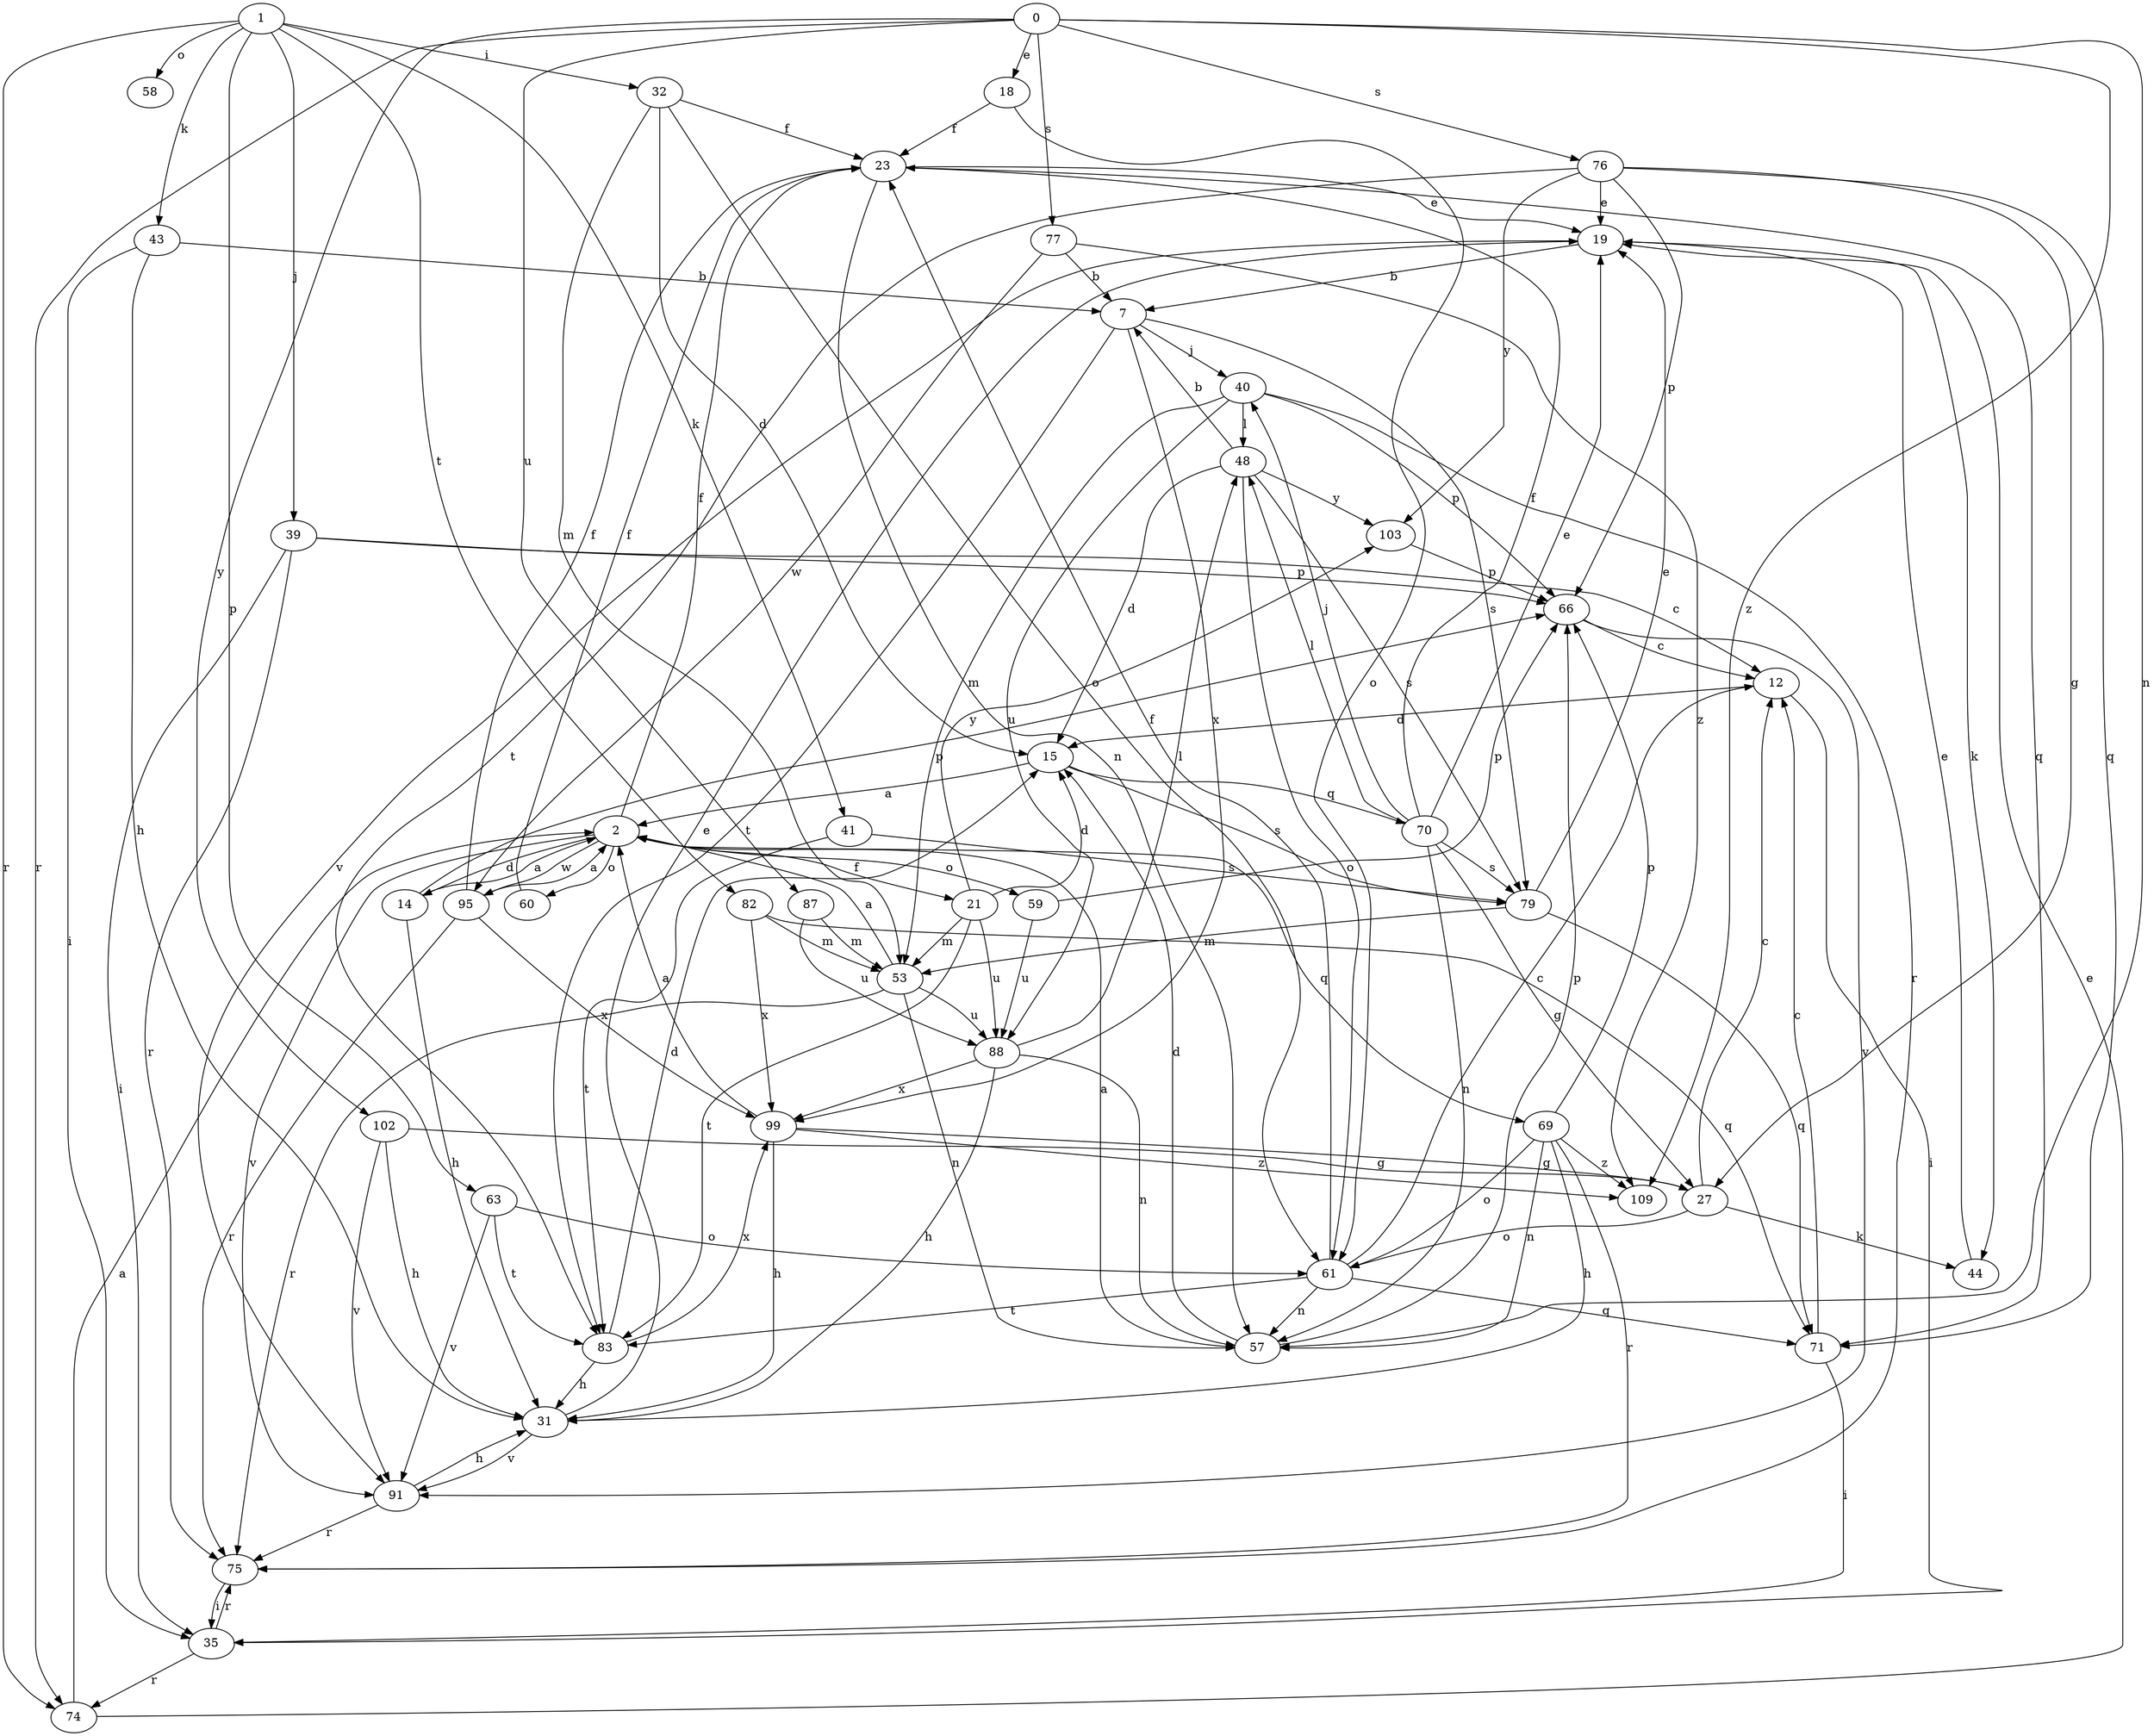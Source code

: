 strict digraph  {
0;
1;
2;
7;
12;
14;
15;
18;
19;
21;
23;
27;
31;
32;
35;
39;
40;
41;
43;
44;
48;
53;
57;
58;
59;
60;
61;
63;
66;
69;
70;
71;
74;
75;
76;
77;
79;
82;
83;
87;
88;
91;
95;
99;
102;
103;
109;
0 -> 18  [label=e];
0 -> 57  [label=n];
0 -> 74  [label=r];
0 -> 76  [label=s];
0 -> 77  [label=s];
0 -> 87  [label=u];
0 -> 102  [label=y];
0 -> 109  [label=z];
1 -> 32  [label=i];
1 -> 39  [label=j];
1 -> 41  [label=k];
1 -> 43  [label=k];
1 -> 58  [label=o];
1 -> 63  [label=p];
1 -> 74  [label=r];
1 -> 82  [label=t];
2 -> 14  [label=d];
2 -> 21  [label=f];
2 -> 23  [label=f];
2 -> 59  [label=o];
2 -> 60  [label=o];
2 -> 69  [label=q];
2 -> 91  [label=v];
2 -> 95  [label=w];
7 -> 40  [label=j];
7 -> 79  [label=s];
7 -> 83  [label=t];
7 -> 99  [label=x];
12 -> 15  [label=d];
12 -> 35  [label=i];
14 -> 2  [label=a];
14 -> 31  [label=h];
14 -> 66  [label=p];
15 -> 2  [label=a];
15 -> 70  [label=q];
15 -> 79  [label=s];
18 -> 23  [label=f];
18 -> 61  [label=o];
19 -> 7  [label=b];
19 -> 44  [label=k];
19 -> 91  [label=v];
21 -> 15  [label=d];
21 -> 53  [label=m];
21 -> 83  [label=t];
21 -> 88  [label=u];
21 -> 103  [label=y];
23 -> 19  [label=e];
23 -> 57  [label=n];
23 -> 71  [label=q];
27 -> 12  [label=c];
27 -> 44  [label=k];
27 -> 61  [label=o];
31 -> 19  [label=e];
31 -> 91  [label=v];
32 -> 15  [label=d];
32 -> 23  [label=f];
32 -> 53  [label=m];
32 -> 61  [label=o];
35 -> 74  [label=r];
35 -> 75  [label=r];
39 -> 12  [label=c];
39 -> 35  [label=i];
39 -> 66  [label=p];
39 -> 75  [label=r];
40 -> 48  [label=l];
40 -> 53  [label=m];
40 -> 66  [label=p];
40 -> 75  [label=r];
40 -> 88  [label=u];
41 -> 79  [label=s];
41 -> 83  [label=t];
43 -> 7  [label=b];
43 -> 31  [label=h];
43 -> 35  [label=i];
44 -> 19  [label=e];
48 -> 7  [label=b];
48 -> 15  [label=d];
48 -> 61  [label=o];
48 -> 79  [label=s];
48 -> 103  [label=y];
53 -> 2  [label=a];
53 -> 57  [label=n];
53 -> 75  [label=r];
53 -> 88  [label=u];
57 -> 2  [label=a];
57 -> 15  [label=d];
57 -> 66  [label=p];
59 -> 66  [label=p];
59 -> 88  [label=u];
60 -> 23  [label=f];
61 -> 12  [label=c];
61 -> 23  [label=f];
61 -> 57  [label=n];
61 -> 71  [label=q];
61 -> 83  [label=t];
63 -> 61  [label=o];
63 -> 83  [label=t];
63 -> 91  [label=v];
66 -> 12  [label=c];
66 -> 91  [label=v];
69 -> 31  [label=h];
69 -> 57  [label=n];
69 -> 61  [label=o];
69 -> 66  [label=p];
69 -> 75  [label=r];
69 -> 109  [label=z];
70 -> 19  [label=e];
70 -> 23  [label=f];
70 -> 27  [label=g];
70 -> 40  [label=j];
70 -> 48  [label=l];
70 -> 57  [label=n];
70 -> 79  [label=s];
71 -> 12  [label=c];
71 -> 35  [label=i];
74 -> 2  [label=a];
74 -> 19  [label=e];
75 -> 35  [label=i];
76 -> 19  [label=e];
76 -> 27  [label=g];
76 -> 66  [label=p];
76 -> 71  [label=q];
76 -> 83  [label=t];
76 -> 103  [label=y];
77 -> 7  [label=b];
77 -> 95  [label=w];
77 -> 109  [label=z];
79 -> 19  [label=e];
79 -> 53  [label=m];
79 -> 71  [label=q];
82 -> 53  [label=m];
82 -> 71  [label=q];
82 -> 99  [label=x];
83 -> 15  [label=d];
83 -> 31  [label=h];
83 -> 99  [label=x];
87 -> 53  [label=m];
87 -> 88  [label=u];
88 -> 31  [label=h];
88 -> 48  [label=l];
88 -> 57  [label=n];
88 -> 99  [label=x];
91 -> 31  [label=h];
91 -> 75  [label=r];
95 -> 2  [label=a];
95 -> 23  [label=f];
95 -> 75  [label=r];
95 -> 99  [label=x];
99 -> 2  [label=a];
99 -> 27  [label=g];
99 -> 31  [label=h];
99 -> 109  [label=z];
102 -> 27  [label=g];
102 -> 31  [label=h];
102 -> 91  [label=v];
103 -> 66  [label=p];
}
